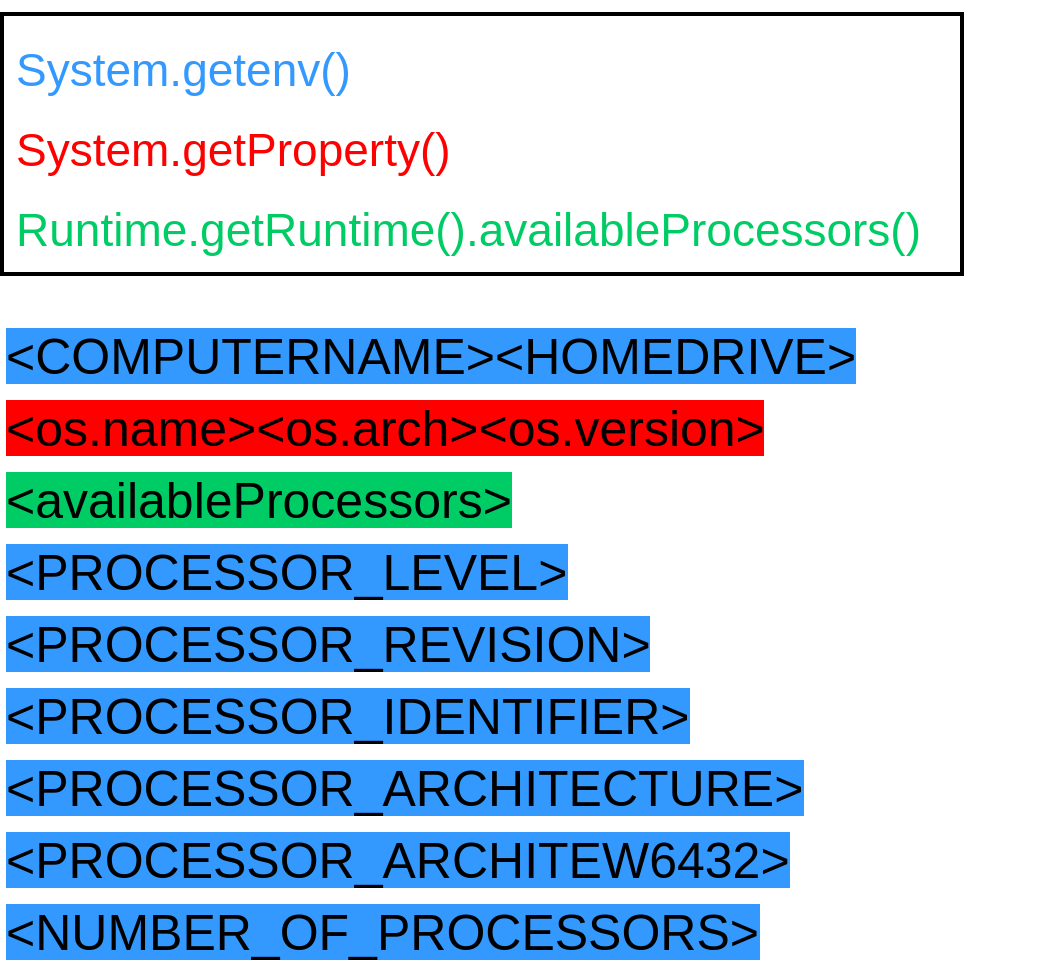 <mxfile version="21.3.7" type="device">
  <diagram name="第 1 页" id="HyBm2bx3tJp3RQZI_EFL">
    <mxGraphModel dx="1323" dy="1287" grid="1" gridSize="10" guides="1" tooltips="1" connect="1" arrows="1" fold="1" page="1" pageScale="1" pageWidth="1654" pageHeight="1169" math="0" shadow="0">
      <root>
        <mxCell id="0" />
        <mxCell id="1" parent="0" />
        <mxCell id="KE2MwYjzFlTmtxSE0v7F-2" value="&lt;font style=&quot;font-size: 25px;&quot;&gt;&lt;span style=&quot;background-color: rgb(51, 153, 255);&quot;&gt;&amp;lt;COMPUTERNAME&amp;gt;&amp;lt;HOMEDRIVE&amp;gt;&lt;/span&gt;&lt;span style=&quot;background-color: rgb(255, 0, 0);&quot;&gt;&amp;lt;os.name&amp;gt;&amp;lt;os.arch&amp;gt;&amp;lt;os.version&amp;gt;&lt;/span&gt;&lt;span style=&quot;background-color: rgb(0, 204, 102);&quot;&gt;&amp;lt;availableProcessors&amp;gt;&lt;/span&gt;&lt;span style=&quot;background-color: rgb(51, 153, 255);&quot;&gt;&amp;lt;PROCESSOR_LEVEL&amp;gt;&amp;lt;PROCESSOR_REVISION&amp;gt;&amp;lt;PROCESSOR_IDENTIFIER&amp;gt;&amp;lt;PROCESSOR_ARCHITECTURE&amp;gt;&amp;lt;PROCESSOR_ARCHITEW6432&amp;gt;&amp;lt;NUMBER_OF_PROCESSORS&amp;gt;&lt;/span&gt;&lt;/font&gt;" style="text;html=1;strokeColor=none;fillColor=none;align=left;verticalAlign=middle;whiteSpace=wrap;rounded=0;fontSize=30;" vertex="1" parent="1">
          <mxGeometry x="35" y="740" width="525" height="200" as="geometry" />
        </mxCell>
        <mxCell id="KE2MwYjzFlTmtxSE0v7F-3" value="&lt;font color=&quot;#3399ff&quot; style=&quot;font-size: 23px;&quot;&gt;System.getenv()&lt;/font&gt;" style="text;html=1;strokeColor=none;fillColor=none;align=left;verticalAlign=middle;whiteSpace=wrap;rounded=0;fontSize=23;" vertex="1" parent="1">
          <mxGeometry x="40" y="520" width="230" height="70" as="geometry" />
        </mxCell>
        <mxCell id="KE2MwYjzFlTmtxSE0v7F-4" value="&lt;font color=&quot;#ff0000&quot; style=&quot;font-size: 23px;&quot;&gt;System.getProperty()&lt;/font&gt;" style="text;html=1;strokeColor=none;fillColor=none;align=left;verticalAlign=middle;whiteSpace=wrap;rounded=0;fontSize=23;" vertex="1" parent="1">
          <mxGeometry x="40" y="560" width="230" height="70" as="geometry" />
        </mxCell>
        <mxCell id="KE2MwYjzFlTmtxSE0v7F-9" value="" style="rounded=0;whiteSpace=wrap;html=1;fillColor=none;strokeWidth=2;" vertex="1" parent="1">
          <mxGeometry x="35" y="527" width="480" height="130" as="geometry" />
        </mxCell>
        <mxCell id="KE2MwYjzFlTmtxSE0v7F-5" value="&lt;font color=&quot;#00cc66&quot; style=&quot;font-size: 23px;&quot;&gt;Runtime.getRuntime().availableProcessors()&lt;/font&gt;" style="text;html=1;strokeColor=none;fillColor=none;align=left;verticalAlign=middle;whiteSpace=wrap;rounded=0;fontSize=23;" vertex="1" parent="1">
          <mxGeometry x="40" y="600" width="230" height="70" as="geometry" />
        </mxCell>
      </root>
    </mxGraphModel>
  </diagram>
</mxfile>
